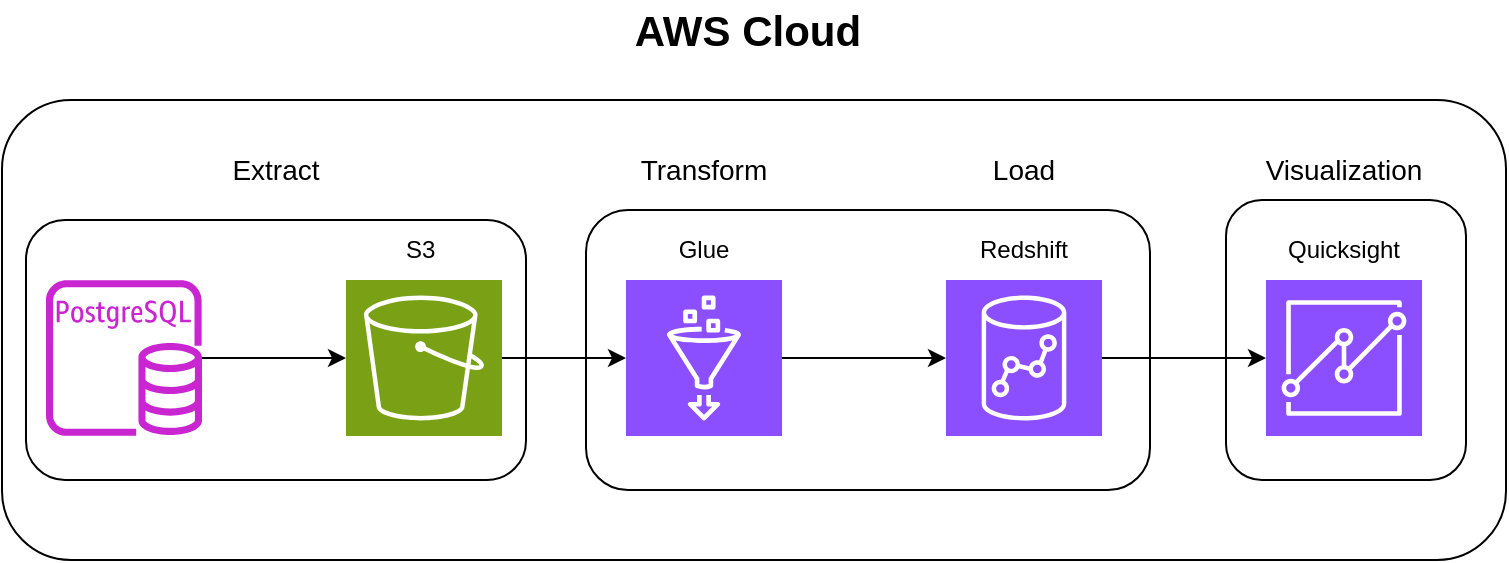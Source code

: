 <mxfile version="24.4.8" type="github">
  <diagram name="Page-1" id="_mkRYKYGuCmBUvL_Da7i">
    <mxGraphModel dx="1434" dy="820" grid="1" gridSize="10" guides="1" tooltips="1" connect="1" arrows="1" fold="1" page="1" pageScale="1" pageWidth="850" pageHeight="1100" math="0" shadow="0">
      <root>
        <mxCell id="0" />
        <mxCell id="1" parent="0" />
        <mxCell id="gMUlEVgo8k6KNHIlFyRf-24" value="" style="rounded=1;whiteSpace=wrap;html=1;" vertex="1" parent="1">
          <mxGeometry x="18" y="60" width="752" height="230" as="geometry" />
        </mxCell>
        <mxCell id="gMUlEVgo8k6KNHIlFyRf-18" value="" style="rounded=1;whiteSpace=wrap;html=1;" vertex="1" parent="1">
          <mxGeometry x="630" y="110" width="120" height="140" as="geometry" />
        </mxCell>
        <mxCell id="gMUlEVgo8k6KNHIlFyRf-17" value="" style="rounded=1;whiteSpace=wrap;html=1;" vertex="1" parent="1">
          <mxGeometry x="310" y="115" width="282" height="140" as="geometry" />
        </mxCell>
        <mxCell id="gMUlEVgo8k6KNHIlFyRf-16" value="" style="rounded=1;whiteSpace=wrap;html=1;" vertex="1" parent="1">
          <mxGeometry x="30" y="120" width="250" height="130" as="geometry" />
        </mxCell>
        <mxCell id="gMUlEVgo8k6KNHIlFyRf-7" value="" style="edgeStyle=orthogonalEdgeStyle;rounded=0;orthogonalLoop=1;jettySize=auto;html=1;" edge="1" parent="1" source="gMUlEVgo8k6KNHIlFyRf-3" target="gMUlEVgo8k6KNHIlFyRf-6">
          <mxGeometry relative="1" as="geometry" />
        </mxCell>
        <mxCell id="gMUlEVgo8k6KNHIlFyRf-3" value="" style="sketch=0;points=[[0,0,0],[0.25,0,0],[0.5,0,0],[0.75,0,0],[1,0,0],[0,1,0],[0.25,1,0],[0.5,1,0],[0.75,1,0],[1,1,0],[0,0.25,0],[0,0.5,0],[0,0.75,0],[1,0.25,0],[1,0.5,0],[1,0.75,0]];outlineConnect=0;fontColor=#232F3E;fillColor=#7AA116;strokeColor=#ffffff;dashed=0;verticalLabelPosition=bottom;verticalAlign=top;align=center;html=1;fontSize=12;fontStyle=0;aspect=fixed;shape=mxgraph.aws4.resourceIcon;resIcon=mxgraph.aws4.s3;" vertex="1" parent="1">
          <mxGeometry x="190" y="150" width="78" height="78" as="geometry" />
        </mxCell>
        <mxCell id="gMUlEVgo8k6KNHIlFyRf-5" value="" style="edgeStyle=orthogonalEdgeStyle;rounded=0;orthogonalLoop=1;jettySize=auto;html=1;" edge="1" parent="1" source="gMUlEVgo8k6KNHIlFyRf-4" target="gMUlEVgo8k6KNHIlFyRf-3">
          <mxGeometry relative="1" as="geometry" />
        </mxCell>
        <mxCell id="gMUlEVgo8k6KNHIlFyRf-4" value="" style="sketch=0;outlineConnect=0;fontColor=#232F3E;gradientColor=none;fillColor=#C925D1;strokeColor=none;dashed=0;verticalLabelPosition=bottom;verticalAlign=top;align=center;html=1;fontSize=12;fontStyle=0;aspect=fixed;pointerEvents=1;shape=mxgraph.aws4.rds_postgresql_instance;" vertex="1" parent="1">
          <mxGeometry x="40" y="150" width="78" height="78" as="geometry" />
        </mxCell>
        <mxCell id="gMUlEVgo8k6KNHIlFyRf-9" value="" style="edgeStyle=orthogonalEdgeStyle;rounded=0;orthogonalLoop=1;jettySize=auto;html=1;" edge="1" parent="1" source="gMUlEVgo8k6KNHIlFyRf-6" target="gMUlEVgo8k6KNHIlFyRf-8">
          <mxGeometry relative="1" as="geometry" />
        </mxCell>
        <mxCell id="gMUlEVgo8k6KNHIlFyRf-6" value="" style="sketch=0;points=[[0,0,0],[0.25,0,0],[0.5,0,0],[0.75,0,0],[1,0,0],[0,1,0],[0.25,1,0],[0.5,1,0],[0.75,1,0],[1,1,0],[0,0.25,0],[0,0.5,0],[0,0.75,0],[1,0.25,0],[1,0.5,0],[1,0.75,0]];outlineConnect=0;fontColor=#232F3E;fillColor=#8C4FFF;strokeColor=#ffffff;dashed=0;verticalLabelPosition=bottom;verticalAlign=top;align=center;html=1;fontSize=12;fontStyle=0;aspect=fixed;shape=mxgraph.aws4.resourceIcon;resIcon=mxgraph.aws4.glue;" vertex="1" parent="1">
          <mxGeometry x="330" y="150" width="78" height="78" as="geometry" />
        </mxCell>
        <mxCell id="gMUlEVgo8k6KNHIlFyRf-11" value="" style="edgeStyle=orthogonalEdgeStyle;rounded=0;orthogonalLoop=1;jettySize=auto;html=1;" edge="1" parent="1" source="gMUlEVgo8k6KNHIlFyRf-8" target="gMUlEVgo8k6KNHIlFyRf-10">
          <mxGeometry relative="1" as="geometry" />
        </mxCell>
        <mxCell id="gMUlEVgo8k6KNHIlFyRf-8" value="" style="sketch=0;points=[[0,0,0],[0.25,0,0],[0.5,0,0],[0.75,0,0],[1,0,0],[0,1,0],[0.25,1,0],[0.5,1,0],[0.75,1,0],[1,1,0],[0,0.25,0],[0,0.5,0],[0,0.75,0],[1,0.25,0],[1,0.5,0],[1,0.75,0]];outlineConnect=0;fontColor=#232F3E;fillColor=#8C4FFF;strokeColor=#ffffff;dashed=0;verticalLabelPosition=bottom;verticalAlign=top;align=center;html=1;fontSize=12;fontStyle=0;aspect=fixed;shape=mxgraph.aws4.resourceIcon;resIcon=mxgraph.aws4.redshift;" vertex="1" parent="1">
          <mxGeometry x="490" y="150" width="78" height="78" as="geometry" />
        </mxCell>
        <mxCell id="gMUlEVgo8k6KNHIlFyRf-10" value="" style="sketch=0;points=[[0,0,0],[0.25,0,0],[0.5,0,0],[0.75,0,0],[1,0,0],[0,1,0],[0.25,1,0],[0.5,1,0],[0.75,1,0],[1,1,0],[0,0.25,0],[0,0.5,0],[0,0.75,0],[1,0.25,0],[1,0.5,0],[1,0.75,0]];outlineConnect=0;fontColor=#232F3E;fillColor=#8C4FFF;strokeColor=#ffffff;dashed=0;verticalLabelPosition=bottom;verticalAlign=top;align=center;html=1;fontSize=12;fontStyle=0;aspect=fixed;shape=mxgraph.aws4.resourceIcon;resIcon=mxgraph.aws4.quicksight;" vertex="1" parent="1">
          <mxGeometry x="650" y="150" width="78" height="78" as="geometry" />
        </mxCell>
        <mxCell id="gMUlEVgo8k6KNHIlFyRf-12" value="S3&amp;nbsp;" style="text;strokeColor=none;align=center;fillColor=none;html=1;verticalAlign=middle;whiteSpace=wrap;rounded=0;" vertex="1" parent="1">
          <mxGeometry x="199" y="120" width="60" height="30" as="geometry" />
        </mxCell>
        <mxCell id="gMUlEVgo8k6KNHIlFyRf-13" value="Glue&lt;span style=&quot;color: rgba(0, 0, 0, 0); font-family: monospace; font-size: 0px; text-align: start; text-wrap: nowrap;&quot;&gt;%3CmxGraphModel%3E%3Croot%3E%3CmxCell%20id%3D%220%22%2F%3E%3CmxCell%20id%3D%221%22%20parent%3D%220%22%2F%3E%3CmxCell%20id%3D%222%22%20value%3D%22S3%26amp%3Bnbsp%3B%22%20style%3D%22text%3BstrokeColor%3Dnone%3Balign%3Dcenter%3BfillColor%3Dnone%3Bhtml%3D1%3BverticalAlign%3Dmiddle%3BwhiteSpace%3Dwrap%3Brounded%3D0%3B%22%20vertex%3D%221%22%20parent%3D%221%22%3E%3CmxGeometry%20x%3D%22199%22%20y%3D%22110%22%20width%3D%2260%22%20height%3D%2230%22%20as%3D%22geometry%22%2F%3E%3C%2FmxCell%3E%3C%2Froot%3E%3C%2FmxGraphModel%3E&lt;/span&gt;" style="text;strokeColor=none;align=center;fillColor=none;html=1;verticalAlign=middle;whiteSpace=wrap;rounded=0;" vertex="1" parent="1">
          <mxGeometry x="339" y="120" width="60" height="30" as="geometry" />
        </mxCell>
        <mxCell id="gMUlEVgo8k6KNHIlFyRf-14" value="Redshift" style="text;strokeColor=none;align=center;fillColor=none;html=1;verticalAlign=middle;whiteSpace=wrap;rounded=0;" vertex="1" parent="1">
          <mxGeometry x="499" y="120" width="60" height="30" as="geometry" />
        </mxCell>
        <mxCell id="gMUlEVgo8k6KNHIlFyRf-15" value="Quicksight" style="text;strokeColor=none;align=center;fillColor=none;html=1;verticalAlign=middle;whiteSpace=wrap;rounded=0;" vertex="1" parent="1">
          <mxGeometry x="659" y="120" width="60" height="30" as="geometry" />
        </mxCell>
        <mxCell id="gMUlEVgo8k6KNHIlFyRf-20" value="&lt;font style=&quot;font-size: 14px;&quot;&gt;Extract&lt;/font&gt;" style="text;strokeColor=none;align=center;fillColor=none;html=1;verticalAlign=middle;whiteSpace=wrap;rounded=0;" vertex="1" parent="1">
          <mxGeometry x="125" y="80" width="60" height="30" as="geometry" />
        </mxCell>
        <mxCell id="gMUlEVgo8k6KNHIlFyRf-21" value="&lt;font style=&quot;font-size: 14px;&quot;&gt;Transform&lt;/font&gt;" style="text;strokeColor=none;align=center;fillColor=none;html=1;verticalAlign=middle;whiteSpace=wrap;rounded=0;" vertex="1" parent="1">
          <mxGeometry x="339" y="80" width="60" height="30" as="geometry" />
        </mxCell>
        <mxCell id="gMUlEVgo8k6KNHIlFyRf-22" value="&lt;font style=&quot;font-size: 14px;&quot;&gt;Visualization&lt;/font&gt;" style="text;strokeColor=none;align=center;fillColor=none;html=1;verticalAlign=middle;whiteSpace=wrap;rounded=0;" vertex="1" parent="1">
          <mxGeometry x="659" y="80" width="60" height="30" as="geometry" />
        </mxCell>
        <mxCell id="gMUlEVgo8k6KNHIlFyRf-23" value="&lt;font style=&quot;font-size: 14px;&quot;&gt;Load&lt;/font&gt;" style="text;strokeColor=none;align=center;fillColor=none;html=1;verticalAlign=middle;whiteSpace=wrap;rounded=0;" vertex="1" parent="1">
          <mxGeometry x="499" y="80" width="60" height="30" as="geometry" />
        </mxCell>
        <mxCell id="gMUlEVgo8k6KNHIlFyRf-25" value="&lt;font style=&quot;font-size: 21px;&quot;&gt;&lt;b&gt;AWS Cloud&lt;/b&gt;&lt;/font&gt;" style="text;strokeColor=none;align=center;fillColor=none;html=1;verticalAlign=middle;whiteSpace=wrap;rounded=0;" vertex="1" parent="1">
          <mxGeometry x="330" y="10" width="122" height="30" as="geometry" />
        </mxCell>
      </root>
    </mxGraphModel>
  </diagram>
</mxfile>
